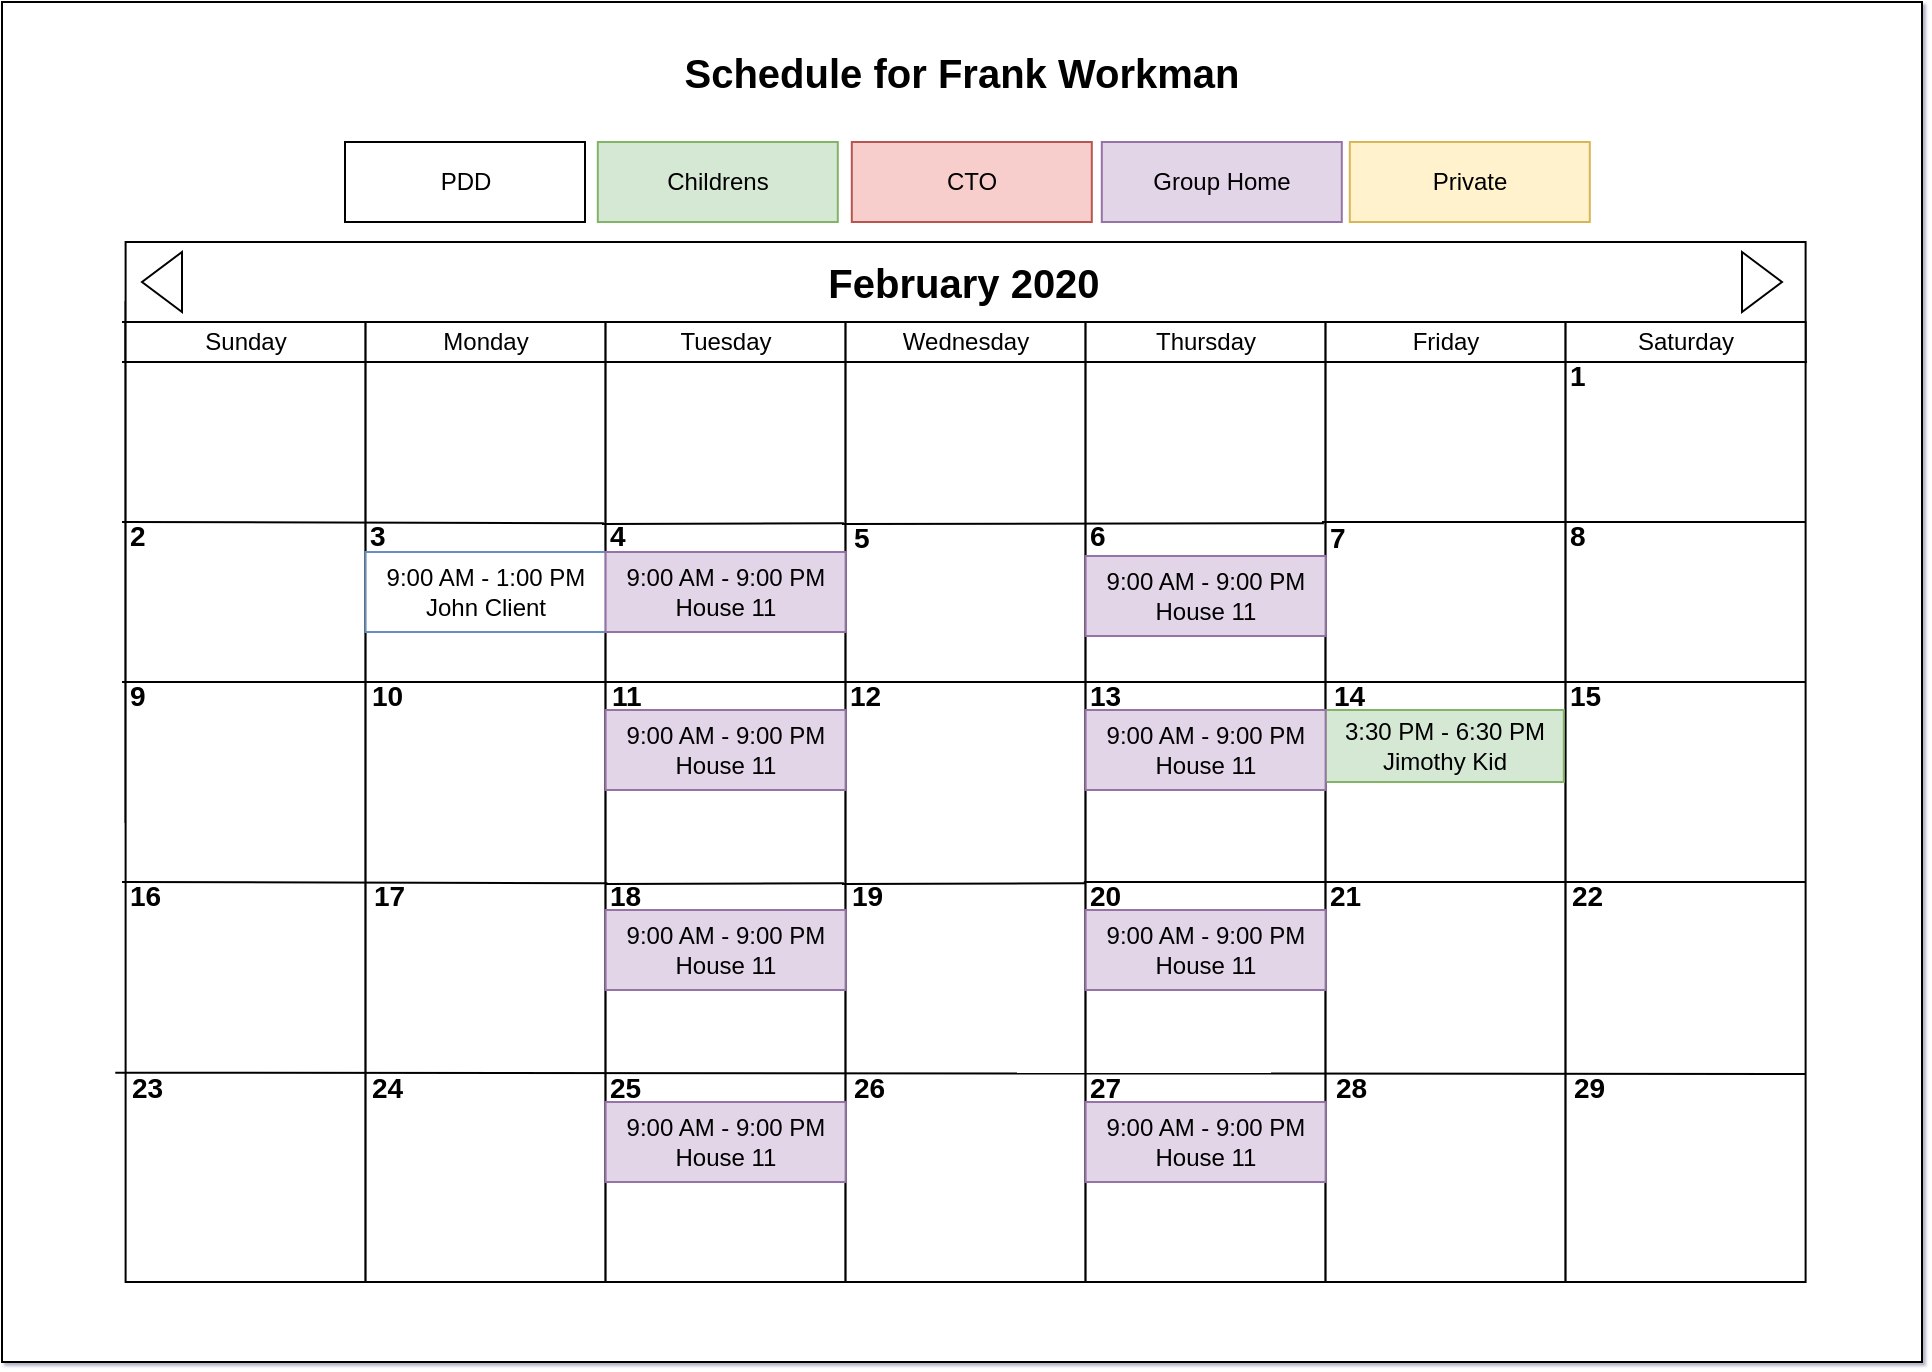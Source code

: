 <mxfile version="12.7.0" type="github" pages="3">
  <diagram id="gWpXzZqUN_xeHMJXShuu" name="Calendar View">
    <mxGraphModel dx="1221" dy="682" grid="1" gridSize="10" guides="1" tooltips="1" connect="1" arrows="1" fold="1" page="1" pageScale="1" pageWidth="850" pageHeight="1100" math="0" shadow="1">
      <root>
        <mxCell id="0FbnTfogBeN0D6H0uJNu-0"/>
        <mxCell id="0FbnTfogBeN0D6H0uJNu-1" parent="0FbnTfogBeN0D6H0uJNu-0"/>
        <mxCell id="wYGH1agN9tKTNIJL4NUy-10" value="" style="rounded=0;whiteSpace=wrap;html=1;" parent="0FbnTfogBeN0D6H0uJNu-1" vertex="1">
          <mxGeometry x="130" y="120" width="960" height="680" as="geometry"/>
        </mxCell>
        <mxCell id="86lQQZ_HFtQmhh7WeCAh-0" value="" style="rounded=0;whiteSpace=wrap;html=1;" parent="0FbnTfogBeN0D6H0uJNu-1" vertex="1">
          <mxGeometry x="191.8" y="270" width="720" height="260" as="geometry"/>
        </mxCell>
        <mxCell id="86lQQZ_HFtQmhh7WeCAh-1" value="" style="rounded=0;whiteSpace=wrap;html=1;" parent="0FbnTfogBeN0D6H0uJNu-1" vertex="1">
          <mxGeometry x="191.8" y="240" width="840" height="60" as="geometry"/>
        </mxCell>
        <mxCell id="86lQQZ_HFtQmhh7WeCAh-2" value="" style="rounded=0;whiteSpace=wrap;html=1;" parent="0FbnTfogBeN0D6H0uJNu-1" vertex="1">
          <mxGeometry x="191.8" y="280" width="120" height="480" as="geometry"/>
        </mxCell>
        <mxCell id="86lQQZ_HFtQmhh7WeCAh-3" value="" style="rounded=0;whiteSpace=wrap;html=1;" parent="0FbnTfogBeN0D6H0uJNu-1" vertex="1">
          <mxGeometry x="311.8" y="280" width="120" height="480" as="geometry"/>
        </mxCell>
        <mxCell id="86lQQZ_HFtQmhh7WeCAh-4" value="" style="rounded=0;whiteSpace=wrap;html=1;" parent="0FbnTfogBeN0D6H0uJNu-1" vertex="1">
          <mxGeometry x="431.8" y="280" width="120" height="480" as="geometry"/>
        </mxCell>
        <mxCell id="86lQQZ_HFtQmhh7WeCAh-5" value="" style="rounded=0;whiteSpace=wrap;html=1;" parent="0FbnTfogBeN0D6H0uJNu-1" vertex="1">
          <mxGeometry x="551.8" y="280" width="120" height="480" as="geometry"/>
        </mxCell>
        <mxCell id="86lQQZ_HFtQmhh7WeCAh-6" value="" style="rounded=0;whiteSpace=wrap;html=1;" parent="0FbnTfogBeN0D6H0uJNu-1" vertex="1">
          <mxGeometry x="671.8" y="280" width="120" height="480" as="geometry"/>
        </mxCell>
        <mxCell id="86lQQZ_HFtQmhh7WeCAh-7" value="" style="rounded=0;whiteSpace=wrap;html=1;" parent="0FbnTfogBeN0D6H0uJNu-1" vertex="1">
          <mxGeometry x="791.8" y="280" width="120" height="480" as="geometry"/>
        </mxCell>
        <mxCell id="86lQQZ_HFtQmhh7WeCAh-8" value="" style="rounded=0;whiteSpace=wrap;html=1;" parent="0FbnTfogBeN0D6H0uJNu-1" vertex="1">
          <mxGeometry x="911.8" y="280" width="120" height="480" as="geometry"/>
        </mxCell>
        <mxCell id="86lQQZ_HFtQmhh7WeCAh-11" value="Sunday" style="text;html=1;strokeColor=none;fillColor=none;align=center;verticalAlign=middle;whiteSpace=wrap;rounded=0;" parent="0FbnTfogBeN0D6H0uJNu-1" vertex="1">
          <mxGeometry x="231.8" y="280" width="40" height="20" as="geometry"/>
        </mxCell>
        <mxCell id="86lQQZ_HFtQmhh7WeCAh-12" value="Monday" style="text;html=1;strokeColor=none;fillColor=none;align=center;verticalAlign=middle;whiteSpace=wrap;rounded=0;" parent="0FbnTfogBeN0D6H0uJNu-1" vertex="1">
          <mxGeometry x="351.8" y="280" width="40" height="20" as="geometry"/>
        </mxCell>
        <mxCell id="86lQQZ_HFtQmhh7WeCAh-13" value="Tuesday" style="text;html=1;strokeColor=none;fillColor=none;align=center;verticalAlign=middle;whiteSpace=wrap;rounded=0;" parent="0FbnTfogBeN0D6H0uJNu-1" vertex="1">
          <mxGeometry x="471.8" y="280" width="40" height="20" as="geometry"/>
        </mxCell>
        <mxCell id="86lQQZ_HFtQmhh7WeCAh-14" value="Wednesday" style="text;html=1;strokeColor=none;fillColor=none;align=center;verticalAlign=middle;whiteSpace=wrap;rounded=0;" parent="0FbnTfogBeN0D6H0uJNu-1" vertex="1">
          <mxGeometry x="591.8" y="280" width="40" height="20" as="geometry"/>
        </mxCell>
        <mxCell id="86lQQZ_HFtQmhh7WeCAh-15" value="Thursday" style="text;html=1;strokeColor=none;fillColor=none;align=center;verticalAlign=middle;whiteSpace=wrap;rounded=0;" parent="0FbnTfogBeN0D6H0uJNu-1" vertex="1">
          <mxGeometry x="711.8" y="280" width="40" height="20" as="geometry"/>
        </mxCell>
        <mxCell id="86lQQZ_HFtQmhh7WeCAh-16" value="Friday" style="text;html=1;strokeColor=none;fillColor=none;align=center;verticalAlign=middle;whiteSpace=wrap;rounded=0;" parent="0FbnTfogBeN0D6H0uJNu-1" vertex="1">
          <mxGeometry x="831.8" y="280" width="40" height="20" as="geometry"/>
        </mxCell>
        <mxCell id="86lQQZ_HFtQmhh7WeCAh-17" value="Saturday" style="text;html=1;strokeColor=none;fillColor=none;align=center;verticalAlign=middle;whiteSpace=wrap;rounded=0;" parent="0FbnTfogBeN0D6H0uJNu-1" vertex="1">
          <mxGeometry x="951.8" y="280" width="40" height="20" as="geometry"/>
        </mxCell>
        <mxCell id="86lQQZ_HFtQmhh7WeCAh-53" value="" style="endArrow=none;html=1;entryX=1.008;entryY=0.043;entryDx=0;entryDy=0;entryPerimeter=0;" parent="0FbnTfogBeN0D6H0uJNu-1" edge="1">
          <mxGeometry width="50" height="50" relative="1" as="geometry">
            <mxPoint x="190" y="460" as="sourcePoint"/>
            <mxPoint x="1031.8" y="460" as="targetPoint"/>
          </mxGeometry>
        </mxCell>
        <mxCell id="86lQQZ_HFtQmhh7WeCAh-58" value="" style="endArrow=none;html=1;entryX=1.008;entryY=0.043;entryDx=0;entryDy=0;entryPerimeter=0;exitX=1;exitY=0;exitDx=0;exitDy=0;" parent="0FbnTfogBeN0D6H0uJNu-1" source="86lQQZ_HFtQmhh7WeCAh-92" edge="1">
          <mxGeometry width="50" height="50" relative="1" as="geometry">
            <mxPoint x="190" y="560" as="sourcePoint"/>
            <mxPoint x="1031.8" y="560" as="targetPoint"/>
          </mxGeometry>
        </mxCell>
        <mxCell id="86lQQZ_HFtQmhh7WeCAh-62" value="" style="endArrow=none;html=1;exitX=-0.043;exitY=0.782;exitDx=0;exitDy=0;entryX=1;entryY=0;entryDx=0;entryDy=0;exitPerimeter=0;" parent="0FbnTfogBeN0D6H0uJNu-1" source="86lQQZ_HFtQmhh7WeCAh-2" target="86lQQZ_HFtQmhh7WeCAh-118" edge="1">
          <mxGeometry width="50" height="50" relative="1" as="geometry">
            <mxPoint x="70.0" y="640.0" as="sourcePoint"/>
            <mxPoint x="1031.8" y="640" as="targetPoint"/>
          </mxGeometry>
        </mxCell>
        <mxCell id="86lQQZ_HFtQmhh7WeCAh-70" value="" style="endArrow=none;html=1;entryX=1.008;entryY=0.043;entryDx=0;entryDy=0;entryPerimeter=0;" parent="0FbnTfogBeN0D6H0uJNu-1" edge="1">
          <mxGeometry width="50" height="50" relative="1" as="geometry">
            <mxPoint x="790" y="380" as="sourcePoint"/>
            <mxPoint x="1031.8" y="380" as="targetPoint"/>
          </mxGeometry>
        </mxCell>
        <mxCell id="86lQQZ_HFtQmhh7WeCAh-72" value="&lt;span style=&quot;white-space: normal&quot;&gt;9:00 AM - 1:00 PM&lt;/span&gt;&lt;br style=&quot;white-space: normal&quot;&gt;&lt;span style=&quot;white-space: normal&quot;&gt;John Client&lt;/span&gt;" style="rounded=0;whiteSpace=wrap;html=1;fillColor=#FFFFFF;strokeColor=#6c8ebf;" parent="0FbnTfogBeN0D6H0uJNu-1" vertex="1">
          <mxGeometry x="311.8" y="395" width="120" height="40" as="geometry"/>
        </mxCell>
        <mxCell id="86lQQZ_HFtQmhh7WeCAh-75" value="&lt;span style=&quot;white-space: normal&quot;&gt;3:30 PM - 6:30 PM&lt;br&gt;Jimothy Kid&lt;/span&gt;" style="rounded=0;whiteSpace=wrap;html=1;fillColor=#d5e8d4;strokeColor=#82b366;" parent="0FbnTfogBeN0D6H0uJNu-1" vertex="1">
          <mxGeometry x="791.8" y="474" width="119.1" height="36" as="geometry"/>
        </mxCell>
        <mxCell id="86lQQZ_HFtQmhh7WeCAh-80" value="" style="endArrow=none;html=1;" parent="0FbnTfogBeN0D6H0uJNu-1" edge="1">
          <mxGeometry width="50" height="50" relative="1" as="geometry">
            <mxPoint x="190" y="280" as="sourcePoint"/>
            <mxPoint x="1030" y="280" as="targetPoint"/>
          </mxGeometry>
        </mxCell>
        <mxCell id="86lQQZ_HFtQmhh7WeCAh-81" value="" style="endArrow=none;html=1;entryX=0.999;entryY=0.076;entryDx=0;entryDy=0;entryPerimeter=0;" parent="0FbnTfogBeN0D6H0uJNu-1" edge="1">
          <mxGeometry width="50" height="50" relative="1" as="geometry">
            <mxPoint x="190" y="300" as="sourcePoint"/>
            <mxPoint x="1032.52" y="300" as="targetPoint"/>
          </mxGeometry>
        </mxCell>
        <mxCell id="86lQQZ_HFtQmhh7WeCAh-83" value="February 2020" style="text;html=1;strokeColor=none;fillColor=none;align=center;verticalAlign=middle;whiteSpace=wrap;rounded=0;fontStyle=1;fontSize=20;" parent="0FbnTfogBeN0D6H0uJNu-1" vertex="1">
          <mxGeometry x="431.8" y="250" width="358.2" height="20" as="geometry"/>
        </mxCell>
        <mxCell id="86lQQZ_HFtQmhh7WeCAh-86" value="&lt;b style=&quot;font-size: 14px&quot;&gt;1&lt;/b&gt;" style="text;html=1;strokeColor=none;fillColor=none;align=left;verticalAlign=middle;whiteSpace=wrap;rounded=0;" parent="0FbnTfogBeN0D6H0uJNu-1" vertex="1">
          <mxGeometry x="911.8" y="300" width="118.2" height="14" as="geometry"/>
        </mxCell>
        <mxCell id="86lQQZ_HFtQmhh7WeCAh-87" value="&lt;b style=&quot;font-size: 14px&quot;&gt;2&lt;/b&gt;" style="text;html=1;strokeColor=none;fillColor=none;align=left;verticalAlign=middle;whiteSpace=wrap;rounded=0;" parent="0FbnTfogBeN0D6H0uJNu-1" vertex="1">
          <mxGeometry x="191.8" y="380" width="118.2" height="14" as="geometry"/>
        </mxCell>
        <mxCell id="86lQQZ_HFtQmhh7WeCAh-88" value="&lt;b style=&quot;font-size: 14px&quot;&gt;3&lt;/b&gt;" style="text;html=1;strokeColor=none;fillColor=none;align=left;verticalAlign=middle;whiteSpace=wrap;rounded=0;" parent="0FbnTfogBeN0D6H0uJNu-1" vertex="1">
          <mxGeometry x="311.8" y="380" width="118.2" height="14" as="geometry"/>
        </mxCell>
        <mxCell id="86lQQZ_HFtQmhh7WeCAh-89" value="" style="endArrow=none;html=1;entryX=1.008;entryY=0.043;entryDx=0;entryDy=0;entryPerimeter=0;" parent="0FbnTfogBeN0D6H0uJNu-1" target="86lQQZ_HFtQmhh7WeCAh-88" edge="1">
          <mxGeometry width="50" height="50" relative="1" as="geometry">
            <mxPoint x="190" y="380" as="sourcePoint"/>
            <mxPoint x="1031.8" y="380" as="targetPoint"/>
          </mxGeometry>
        </mxCell>
        <mxCell id="86lQQZ_HFtQmhh7WeCAh-90" value="&lt;b style=&quot;font-size: 14px&quot;&gt;21&lt;/b&gt;" style="text;html=1;strokeColor=none;fillColor=none;align=left;verticalAlign=middle;whiteSpace=wrap;rounded=0;" parent="0FbnTfogBeN0D6H0uJNu-1" vertex="1">
          <mxGeometry x="791.8" y="560" width="118.2" height="14" as="geometry"/>
        </mxCell>
        <mxCell id="86lQQZ_HFtQmhh7WeCAh-91" value="&lt;b style=&quot;font-size: 14px&quot;&gt;20&lt;/b&gt;" style="text;html=1;strokeColor=none;fillColor=none;align=left;verticalAlign=middle;whiteSpace=wrap;rounded=0;" parent="0FbnTfogBeN0D6H0uJNu-1" vertex="1">
          <mxGeometry x="671.8" y="560" width="118.2" height="14" as="geometry"/>
        </mxCell>
        <mxCell id="86lQQZ_HFtQmhh7WeCAh-94" value="&lt;b style=&quot;font-size: 14px&quot;&gt;15&lt;/b&gt;" style="text;html=1;strokeColor=none;fillColor=none;align=left;verticalAlign=middle;whiteSpace=wrap;rounded=0;" parent="0FbnTfogBeN0D6H0uJNu-1" vertex="1">
          <mxGeometry x="911.8" y="460" width="118.2" height="14" as="geometry"/>
        </mxCell>
        <mxCell id="86lQQZ_HFtQmhh7WeCAh-96" value="&lt;b style=&quot;font-size: 14px&quot;&gt;16&lt;/b&gt;" style="text;html=1;strokeColor=none;fillColor=none;align=left;verticalAlign=middle;whiteSpace=wrap;rounded=0;" parent="0FbnTfogBeN0D6H0uJNu-1" vertex="1">
          <mxGeometry x="191.8" y="560" width="118.2" height="14" as="geometry"/>
        </mxCell>
        <mxCell id="86lQQZ_HFtQmhh7WeCAh-97" value="&lt;b style=&quot;font-size: 14px&quot;&gt;14&lt;/b&gt;" style="text;html=1;strokeColor=none;fillColor=none;align=left;verticalAlign=middle;whiteSpace=wrap;rounded=0;" parent="0FbnTfogBeN0D6H0uJNu-1" vertex="1">
          <mxGeometry x="793.6" y="460" width="118.2" height="14" as="geometry"/>
        </mxCell>
        <mxCell id="86lQQZ_HFtQmhh7WeCAh-98" value="&lt;b style=&quot;font-size: 14px&quot;&gt;13&lt;/b&gt;" style="text;html=1;strokeColor=none;fillColor=none;align=left;verticalAlign=middle;whiteSpace=wrap;rounded=0;" parent="0FbnTfogBeN0D6H0uJNu-1" vertex="1">
          <mxGeometry x="671.8" y="460" width="118.2" height="14" as="geometry"/>
        </mxCell>
        <mxCell id="86lQQZ_HFtQmhh7WeCAh-99" value="&lt;b style=&quot;font-size: 14px&quot;&gt;12&lt;/b&gt;" style="text;html=1;strokeColor=none;fillColor=none;align=left;verticalAlign=middle;whiteSpace=wrap;rounded=0;" parent="0FbnTfogBeN0D6H0uJNu-1" vertex="1">
          <mxGeometry x="551.8" y="460" width="118.2" height="14" as="geometry"/>
        </mxCell>
        <mxCell id="86lQQZ_HFtQmhh7WeCAh-100" value="&lt;b style=&quot;font-size: 14px&quot;&gt;11&lt;/b&gt;" style="text;html=1;strokeColor=none;fillColor=none;align=left;verticalAlign=middle;whiteSpace=wrap;rounded=0;" parent="0FbnTfogBeN0D6H0uJNu-1" vertex="1">
          <mxGeometry x="432.7" y="460" width="118.2" height="14" as="geometry"/>
        </mxCell>
        <mxCell id="86lQQZ_HFtQmhh7WeCAh-101" value="&lt;b style=&quot;font-size: 14px&quot;&gt;10&lt;/b&gt;" style="text;html=1;strokeColor=none;fillColor=none;align=left;verticalAlign=middle;whiteSpace=wrap;rounded=0;" parent="0FbnTfogBeN0D6H0uJNu-1" vertex="1">
          <mxGeometry x="312.7" y="460" width="118.2" height="14" as="geometry"/>
        </mxCell>
        <mxCell id="86lQQZ_HFtQmhh7WeCAh-102" value="&lt;b style=&quot;font-size: 14px&quot;&gt;9&lt;/b&gt;" style="text;html=1;strokeColor=none;fillColor=none;align=left;verticalAlign=middle;whiteSpace=wrap;rounded=0;" parent="0FbnTfogBeN0D6H0uJNu-1" vertex="1">
          <mxGeometry x="191.8" y="460" width="118.2" height="14" as="geometry"/>
        </mxCell>
        <mxCell id="86lQQZ_HFtQmhh7WeCAh-103" value="&lt;b style=&quot;font-size: 14px&quot;&gt;8&lt;/b&gt;" style="text;html=1;strokeColor=none;fillColor=none;align=left;verticalAlign=middle;whiteSpace=wrap;rounded=0;" parent="0FbnTfogBeN0D6H0uJNu-1" vertex="1">
          <mxGeometry x="911.8" y="380" width="118.2" height="14" as="geometry"/>
        </mxCell>
        <mxCell id="86lQQZ_HFtQmhh7WeCAh-104" value="&lt;b style=&quot;font-size: 14px&quot;&gt;7&lt;/b&gt;" style="text;html=1;strokeColor=none;fillColor=none;align=left;verticalAlign=middle;whiteSpace=wrap;rounded=0;" parent="0FbnTfogBeN0D6H0uJNu-1" vertex="1">
          <mxGeometry x="791.8" y="381" width="118.2" height="14" as="geometry"/>
        </mxCell>
        <mxCell id="86lQQZ_HFtQmhh7WeCAh-106" value="&lt;b style=&quot;font-size: 14px&quot;&gt;5&lt;/b&gt;" style="text;html=1;strokeColor=none;fillColor=none;align=left;verticalAlign=middle;whiteSpace=wrap;rounded=0;" parent="0FbnTfogBeN0D6H0uJNu-1" vertex="1">
          <mxGeometry x="553.6" y="381" width="118.2" height="14" as="geometry"/>
        </mxCell>
        <mxCell id="86lQQZ_HFtQmhh7WeCAh-107" value="&lt;b style=&quot;font-size: 14px&quot;&gt;4&lt;/b&gt;" style="text;html=1;strokeColor=none;fillColor=none;align=left;verticalAlign=middle;whiteSpace=wrap;rounded=0;" parent="0FbnTfogBeN0D6H0uJNu-1" vertex="1">
          <mxGeometry x="431.8" y="380" width="118.2" height="14" as="geometry"/>
        </mxCell>
        <mxCell id="86lQQZ_HFtQmhh7WeCAh-108" value="" style="endArrow=none;html=1;entryX=1.008;entryY=0.043;entryDx=0;entryDy=0;entryPerimeter=0;" parent="0FbnTfogBeN0D6H0uJNu-1" target="86lQQZ_HFtQmhh7WeCAh-107" edge="1">
          <mxGeometry width="50" height="50" relative="1" as="geometry">
            <mxPoint x="430" y="381" as="sourcePoint"/>
            <mxPoint x="1031.8" y="380" as="targetPoint"/>
          </mxGeometry>
        </mxCell>
        <mxCell id="86lQQZ_HFtQmhh7WeCAh-105" value="&lt;b style=&quot;font-size: 14px&quot;&gt;6&lt;/b&gt;" style="text;html=1;strokeColor=none;fillColor=none;align=left;verticalAlign=middle;whiteSpace=wrap;rounded=0;" parent="0FbnTfogBeN0D6H0uJNu-1" vertex="1">
          <mxGeometry x="671.8" y="380" width="118.2" height="14" as="geometry"/>
        </mxCell>
        <mxCell id="86lQQZ_HFtQmhh7WeCAh-109" value="" style="endArrow=none;html=1;entryX=1.008;entryY=0.043;entryDx=0;entryDy=0;entryPerimeter=0;" parent="0FbnTfogBeN0D6H0uJNu-1" target="86lQQZ_HFtQmhh7WeCAh-105" edge="1">
          <mxGeometry width="50" height="50" relative="1" as="geometry">
            <mxPoint x="550" y="381" as="sourcePoint"/>
            <mxPoint x="1031.8" y="380" as="targetPoint"/>
          </mxGeometry>
        </mxCell>
        <mxCell id="86lQQZ_HFtQmhh7WeCAh-95" value="&lt;b style=&quot;font-size: 14px&quot;&gt;17&lt;/b&gt;" style="text;html=1;strokeColor=none;fillColor=none;align=left;verticalAlign=middle;whiteSpace=wrap;rounded=0;" parent="0FbnTfogBeN0D6H0uJNu-1" vertex="1">
          <mxGeometry x="313.6" y="560" width="118.2" height="14" as="geometry"/>
        </mxCell>
        <mxCell id="86lQQZ_HFtQmhh7WeCAh-113" value="" style="endArrow=none;html=1;entryX=1.008;entryY=0.043;entryDx=0;entryDy=0;entryPerimeter=0;" parent="0FbnTfogBeN0D6H0uJNu-1" target="86lQQZ_HFtQmhh7WeCAh-95" edge="1">
          <mxGeometry width="50" height="50" relative="1" as="geometry">
            <mxPoint x="190" y="560" as="sourcePoint"/>
            <mxPoint x="1031.8" y="560" as="targetPoint"/>
          </mxGeometry>
        </mxCell>
        <mxCell id="86lQQZ_HFtQmhh7WeCAh-93" value="&lt;b style=&quot;font-size: 14px&quot;&gt;18&lt;/b&gt;" style="text;html=1;strokeColor=none;fillColor=none;align=left;verticalAlign=middle;whiteSpace=wrap;rounded=0;" parent="0FbnTfogBeN0D6H0uJNu-1" vertex="1">
          <mxGeometry x="431.8" y="560" width="118.2" height="14" as="geometry"/>
        </mxCell>
        <mxCell id="86lQQZ_HFtQmhh7WeCAh-114" value="" style="endArrow=none;html=1;entryX=1.008;entryY=0.043;entryDx=0;entryDy=0;entryPerimeter=0;" parent="0FbnTfogBeN0D6H0uJNu-1" target="86lQQZ_HFtQmhh7WeCAh-93" edge="1">
          <mxGeometry width="50" height="50" relative="1" as="geometry">
            <mxPoint x="432" y="561" as="sourcePoint"/>
            <mxPoint x="1031.8" y="560" as="targetPoint"/>
          </mxGeometry>
        </mxCell>
        <mxCell id="86lQQZ_HFtQmhh7WeCAh-92" value="&lt;b style=&quot;font-size: 14px&quot;&gt;19&lt;/b&gt;" style="text;html=1;strokeColor=none;fillColor=none;align=left;verticalAlign=middle;whiteSpace=wrap;rounded=0;" parent="0FbnTfogBeN0D6H0uJNu-1" vertex="1">
          <mxGeometry x="552.7" y="560" width="118.2" height="14" as="geometry"/>
        </mxCell>
        <mxCell id="86lQQZ_HFtQmhh7WeCAh-115" value="" style="endArrow=none;html=1;entryX=1.008;entryY=0.043;entryDx=0;entryDy=0;entryPerimeter=0;" parent="0FbnTfogBeN0D6H0uJNu-1" target="86lQQZ_HFtQmhh7WeCAh-92" edge="1">
          <mxGeometry width="50" height="50" relative="1" as="geometry">
            <mxPoint x="550" y="561" as="sourcePoint"/>
            <mxPoint x="1031.8" y="560" as="targetPoint"/>
          </mxGeometry>
        </mxCell>
        <mxCell id="86lQQZ_HFtQmhh7WeCAh-116" value="&lt;b style=&quot;font-size: 14px&quot;&gt;22&lt;/b&gt;" style="text;html=1;strokeColor=none;fillColor=none;align=left;verticalAlign=middle;whiteSpace=wrap;rounded=0;" parent="0FbnTfogBeN0D6H0uJNu-1" vertex="1">
          <mxGeometry x="912.7" y="560" width="118.2" height="14" as="geometry"/>
        </mxCell>
        <mxCell id="86lQQZ_HFtQmhh7WeCAh-118" value="&lt;b style=&quot;font-size: 14px&quot;&gt;29&lt;/b&gt;" style="text;html=1;strokeColor=none;fillColor=none;align=left;verticalAlign=middle;whiteSpace=wrap;rounded=0;" parent="0FbnTfogBeN0D6H0uJNu-1" vertex="1">
          <mxGeometry x="913.6" y="656" width="118.2" height="14" as="geometry"/>
        </mxCell>
        <mxCell id="86lQQZ_HFtQmhh7WeCAh-119" value="&lt;b style=&quot;font-size: 14px&quot;&gt;28&lt;/b&gt;" style="text;html=1;strokeColor=none;fillColor=none;align=left;verticalAlign=middle;whiteSpace=wrap;rounded=0;" parent="0FbnTfogBeN0D6H0uJNu-1" vertex="1">
          <mxGeometry x="794.5" y="656" width="118.2" height="14" as="geometry"/>
        </mxCell>
        <mxCell id="86lQQZ_HFtQmhh7WeCAh-120" value="&lt;b style=&quot;font-size: 14px&quot;&gt;27&lt;/b&gt;" style="text;html=1;strokeColor=none;fillColor=none;align=left;verticalAlign=middle;whiteSpace=wrap;rounded=0;" parent="0FbnTfogBeN0D6H0uJNu-1" vertex="1">
          <mxGeometry x="671.8" y="656" width="118.2" height="14" as="geometry"/>
        </mxCell>
        <mxCell id="86lQQZ_HFtQmhh7WeCAh-121" value="&lt;b style=&quot;font-size: 14px&quot;&gt;26&lt;/b&gt;" style="text;html=1;strokeColor=none;fillColor=none;align=left;verticalAlign=middle;whiteSpace=wrap;rounded=0;" parent="0FbnTfogBeN0D6H0uJNu-1" vertex="1">
          <mxGeometry x="553.6" y="656" width="118.2" height="14" as="geometry"/>
        </mxCell>
        <mxCell id="86lQQZ_HFtQmhh7WeCAh-122" value="&lt;b style=&quot;font-size: 14px&quot;&gt;25&lt;/b&gt;" style="text;html=1;strokeColor=none;fillColor=none;align=left;verticalAlign=middle;whiteSpace=wrap;rounded=0;" parent="0FbnTfogBeN0D6H0uJNu-1" vertex="1">
          <mxGeometry x="431.8" y="656" width="118.2" height="14" as="geometry"/>
        </mxCell>
        <mxCell id="86lQQZ_HFtQmhh7WeCAh-123" value="&lt;b style=&quot;font-size: 14px&quot;&gt;24&lt;/b&gt;" style="text;html=1;strokeColor=none;fillColor=none;align=left;verticalAlign=middle;whiteSpace=wrap;rounded=0;" parent="0FbnTfogBeN0D6H0uJNu-1" vertex="1">
          <mxGeometry x="312.7" y="656" width="118.2" height="14" as="geometry"/>
        </mxCell>
        <mxCell id="86lQQZ_HFtQmhh7WeCAh-124" value="&lt;b style=&quot;font-size: 14px&quot;&gt;23&lt;/b&gt;" style="text;html=1;strokeColor=none;fillColor=none;align=left;verticalAlign=middle;whiteSpace=wrap;rounded=0;" parent="0FbnTfogBeN0D6H0uJNu-1" vertex="1">
          <mxGeometry x="192.7" y="656" width="118.2" height="14" as="geometry"/>
        </mxCell>
        <mxCell id="hpF6MXox4R8xfjnI8_eE-0" value="PDD" style="rounded=0;whiteSpace=wrap;html=1;" parent="0FbnTfogBeN0D6H0uJNu-1" vertex="1">
          <mxGeometry x="301.5" y="190" width="120" height="40" as="geometry"/>
        </mxCell>
        <mxCell id="hpF6MXox4R8xfjnI8_eE-1" value="Childrens" style="rounded=0;whiteSpace=wrap;html=1;fillColor=#d5e8d4;strokeColor=#82b366;" parent="0FbnTfogBeN0D6H0uJNu-1" vertex="1">
          <mxGeometry x="427.9" y="190" width="120" height="40" as="geometry"/>
        </mxCell>
        <mxCell id="hpF6MXox4R8xfjnI8_eE-2" value="CTO" style="rounded=0;whiteSpace=wrap;html=1;fillColor=#f8cecc;strokeColor=#b85450;" parent="0FbnTfogBeN0D6H0uJNu-1" vertex="1">
          <mxGeometry x="554.9" y="190" width="120" height="40" as="geometry"/>
        </mxCell>
        <mxCell id="hpF6MXox4R8xfjnI8_eE-3" value="Group Home" style="rounded=0;whiteSpace=wrap;html=1;fillColor=#e1d5e7;strokeColor=#9673a6;" parent="0FbnTfogBeN0D6H0uJNu-1" vertex="1">
          <mxGeometry x="679.9" y="190" width="120" height="40" as="geometry"/>
        </mxCell>
        <mxCell id="hpF6MXox4R8xfjnI8_eE-4" value="Private" style="rounded=0;whiteSpace=wrap;html=1;fillColor=#fff2cc;strokeColor=#d6b656;" parent="0FbnTfogBeN0D6H0uJNu-1" vertex="1">
          <mxGeometry x="803.9" y="190" width="120" height="40" as="geometry"/>
        </mxCell>
        <mxCell id="wYGH1agN9tKTNIJL4NUy-0" value="&lt;span style=&quot;white-space: normal&quot;&gt;9:00 AM - 9:00 PM&lt;/span&gt;&lt;br style=&quot;white-space: normal&quot;&gt;House 11" style="rounded=0;whiteSpace=wrap;html=1;fillColor=#e1d5e7;strokeColor=#9673a6;" parent="0FbnTfogBeN0D6H0uJNu-1" vertex="1">
          <mxGeometry x="431.8" y="395" width="120" height="40" as="geometry"/>
        </mxCell>
        <mxCell id="wYGH1agN9tKTNIJL4NUy-3" value="&lt;span style=&quot;white-space: normal&quot;&gt;9:00 AM - 9:00 PM&lt;/span&gt;&lt;br style=&quot;white-space: normal&quot;&gt;House 11" style="rounded=0;whiteSpace=wrap;html=1;fillColor=#e1d5e7;strokeColor=#9673a6;" parent="0FbnTfogBeN0D6H0uJNu-1" vertex="1">
          <mxGeometry x="671.8" y="397" width="120" height="40" as="geometry"/>
        </mxCell>
        <mxCell id="wYGH1agN9tKTNIJL4NUy-4" value="&lt;span style=&quot;white-space: normal&quot;&gt;9:00 AM - 9:00 PM&lt;/span&gt;&lt;br style=&quot;white-space: normal&quot;&gt;House 11" style="rounded=0;whiteSpace=wrap;html=1;fillColor=#e1d5e7;strokeColor=#9673a6;" parent="0FbnTfogBeN0D6H0uJNu-1" vertex="1">
          <mxGeometry x="431.8" y="574" width="120" height="40" as="geometry"/>
        </mxCell>
        <mxCell id="wYGH1agN9tKTNIJL4NUy-5" value="&lt;span style=&quot;white-space: normal&quot;&gt;9:00 AM - 9:00 PM&lt;/span&gt;&lt;br style=&quot;white-space: normal&quot;&gt;House 11" style="rounded=0;whiteSpace=wrap;html=1;fillColor=#e1d5e7;strokeColor=#9673a6;" parent="0FbnTfogBeN0D6H0uJNu-1" vertex="1">
          <mxGeometry x="671.8" y="474" width="120" height="40" as="geometry"/>
        </mxCell>
        <mxCell id="wYGH1agN9tKTNIJL4NUy-6" value="&lt;span style=&quot;white-space: normal&quot;&gt;9:00 AM - 9:00 PM&lt;/span&gt;&lt;br style=&quot;white-space: normal&quot;&gt;House 11" style="rounded=0;whiteSpace=wrap;html=1;fillColor=#e1d5e7;strokeColor=#9673a6;" parent="0FbnTfogBeN0D6H0uJNu-1" vertex="1">
          <mxGeometry x="431.8" y="474" width="120" height="40" as="geometry"/>
        </mxCell>
        <mxCell id="wYGH1agN9tKTNIJL4NUy-7" value="&lt;span style=&quot;white-space: normal&quot;&gt;9:00 AM - 9:00 PM&lt;/span&gt;&lt;br style=&quot;white-space: normal&quot;&gt;House 11" style="rounded=0;whiteSpace=wrap;html=1;fillColor=#e1d5e7;strokeColor=#9673a6;" parent="0FbnTfogBeN0D6H0uJNu-1" vertex="1">
          <mxGeometry x="671.8" y="574" width="120" height="40" as="geometry"/>
        </mxCell>
        <mxCell id="wYGH1agN9tKTNIJL4NUy-8" value="&lt;span style=&quot;white-space: normal&quot;&gt;9:00 AM - 9:00 PM&lt;/span&gt;&lt;br style=&quot;white-space: normal&quot;&gt;House 11" style="rounded=0;whiteSpace=wrap;html=1;fillColor=#e1d5e7;strokeColor=#9673a6;" parent="0FbnTfogBeN0D6H0uJNu-1" vertex="1">
          <mxGeometry x="671.8" y="670" width="120" height="40" as="geometry"/>
        </mxCell>
        <mxCell id="wYGH1agN9tKTNIJL4NUy-9" value="&lt;span style=&quot;white-space: normal&quot;&gt;9:00 AM - 9:00 PM&lt;/span&gt;&lt;br style=&quot;white-space: normal&quot;&gt;House 11" style="rounded=0;whiteSpace=wrap;html=1;fillColor=#e1d5e7;strokeColor=#9673a6;" parent="0FbnTfogBeN0D6H0uJNu-1" vertex="1">
          <mxGeometry x="431.8" y="670" width="120" height="40" as="geometry"/>
        </mxCell>
        <mxCell id="i5UmYp3HXJm_rszH7ou6-0" value="&lt;font style=&quot;font-size: 20px&quot;&gt;&lt;b&gt;Schedule for Frank Workman&lt;/b&gt;&lt;/font&gt;" style="text;html=1;strokeColor=none;fillColor=none;align=center;verticalAlign=middle;whiteSpace=wrap;rounded=0;" vertex="1" parent="0FbnTfogBeN0D6H0uJNu-1">
          <mxGeometry x="435" y="140" width="350" height="30" as="geometry"/>
        </mxCell>
        <mxCell id="i5UmYp3HXJm_rszH7ou6-1" value="" style="triangle;whiteSpace=wrap;html=1;" vertex="1" parent="0FbnTfogBeN0D6H0uJNu-1">
          <mxGeometry x="1000" y="245" width="20" height="30" as="geometry"/>
        </mxCell>
        <mxCell id="i5UmYp3HXJm_rszH7ou6-2" value="" style="triangle;whiteSpace=wrap;html=1;direction=west;" vertex="1" parent="0FbnTfogBeN0D6H0uJNu-1">
          <mxGeometry x="200" y="245" width="20" height="30" as="geometry"/>
        </mxCell>
      </root>
    </mxGraphModel>
  </diagram>
  <diagram id="l_XLelFGK0SrKphf6Kbc" name="Week View">
        <mxGraphModel dx="1888" dy="580" grid="1" gridSize="10" guides="1" tooltips="1" connect="1" arrows="1" fold="1" page="1" pageScale="1" pageWidth="850" pageHeight="1100" math="0" shadow="0">
            <root>
                <mxCell id="0"/>
                <mxCell id="1" parent="0"/>
                <mxCell id="4BJEDGzdUpcZ-naStXSg-1" value="" style="rounded=0;whiteSpace=wrap;html=1;" parent="1" vertex="1">
                    <mxGeometry x="80" y="120" width="720" height="260" as="geometry"/>
                  </mxCell>
                <mxCell id="4BJEDGzdUpcZ-naStXSg-2" value="" style="rounded=0;whiteSpace=wrap;html=1;" parent="1" vertex="1">
                    <mxGeometry x="80" y="90" width="840" height="60" as="geometry"/>
                  </mxCell>
                <mxCell id="4BJEDGzdUpcZ-naStXSg-3" value="" style="rounded=0;whiteSpace=wrap;html=1;" parent="1" vertex="1">
                    <mxGeometry x="80" y="150" width="120" height="480" as="geometry"/>
                  </mxCell>
                <mxCell id="4BJEDGzdUpcZ-naStXSg-4" value="" style="rounded=0;whiteSpace=wrap;html=1;" parent="1" vertex="1">
                    <mxGeometry x="200" y="150" width="120" height="480" as="geometry"/>
                  </mxCell>
                <mxCell id="4BJEDGzdUpcZ-naStXSg-5" value="" style="rounded=0;whiteSpace=wrap;html=1;" parent="1" vertex="1">
                    <mxGeometry x="320" y="150" width="120" height="480" as="geometry"/>
                  </mxCell>
                <mxCell id="4BJEDGzdUpcZ-naStXSg-6" value="" style="rounded=0;whiteSpace=wrap;html=1;" parent="1" vertex="1">
                    <mxGeometry x="440" y="150" width="120" height="480" as="geometry"/>
                  </mxCell>
                <mxCell id="4BJEDGzdUpcZ-naStXSg-7" value="" style="rounded=0;whiteSpace=wrap;html=1;" parent="1" vertex="1">
                    <mxGeometry x="560" y="150" width="120" height="480" as="geometry"/>
                  </mxCell>
                <mxCell id="4BJEDGzdUpcZ-naStXSg-8" value="" style="rounded=0;whiteSpace=wrap;html=1;" parent="1" vertex="1">
                    <mxGeometry x="680" y="150" width="120" height="480" as="geometry"/>
                  </mxCell>
                <mxCell id="4BJEDGzdUpcZ-naStXSg-9" value="" style="rounded=0;whiteSpace=wrap;html=1;" parent="1" vertex="1">
                    <mxGeometry x="800" y="150" width="120" height="480" as="geometry"/>
                  </mxCell>
                <mxCell id="4BJEDGzdUpcZ-naStXSg-12" value="" style="rounded=0;whiteSpace=wrap;html=1;" parent="1" vertex="1">
                    <mxGeometry x="-40" y="150" width="120" height="480" as="geometry"/>
                  </mxCell>
                <mxCell id="4BJEDGzdUpcZ-naStXSg-13" value="" style="rounded=0;whiteSpace=wrap;html=1;" parent="1" vertex="1">
                    <mxGeometry x="-40" y="90" width="120" height="60" as="geometry"/>
                  </mxCell>
                <mxCell id="4BJEDGzdUpcZ-naStXSg-14" value="Sunday" style="text;html=1;strokeColor=none;fillColor=none;align=center;verticalAlign=middle;whiteSpace=wrap;rounded=0;" parent="1" vertex="1">
                    <mxGeometry x="120" y="100" width="40" height="20" as="geometry"/>
                  </mxCell>
                <mxCell id="4BJEDGzdUpcZ-naStXSg-15" value="Monday" style="text;html=1;strokeColor=none;fillColor=none;align=center;verticalAlign=middle;whiteSpace=wrap;rounded=0;" parent="1" vertex="1">
                    <mxGeometry x="240" y="100" width="40" height="20" as="geometry"/>
                  </mxCell>
                <mxCell id="4BJEDGzdUpcZ-naStXSg-16" value="Tuesday" style="text;html=1;strokeColor=none;fillColor=none;align=center;verticalAlign=middle;whiteSpace=wrap;rounded=0;" parent="1" vertex="1">
                    <mxGeometry x="360" y="100" width="40" height="20" as="geometry"/>
                  </mxCell>
                <mxCell id="4BJEDGzdUpcZ-naStXSg-17" value="Wednesday" style="text;html=1;strokeColor=none;fillColor=none;align=center;verticalAlign=middle;whiteSpace=wrap;rounded=0;" parent="1" vertex="1">
                    <mxGeometry x="480" y="100" width="40" height="20" as="geometry"/>
                  </mxCell>
                <mxCell id="4BJEDGzdUpcZ-naStXSg-18" value="Thursday" style="text;html=1;strokeColor=none;fillColor=none;align=center;verticalAlign=middle;whiteSpace=wrap;rounded=0;" parent="1" vertex="1">
                    <mxGeometry x="600" y="100" width="40" height="20" as="geometry"/>
                  </mxCell>
                <mxCell id="4BJEDGzdUpcZ-naStXSg-19" value="Friday" style="text;html=1;strokeColor=none;fillColor=none;align=center;verticalAlign=middle;whiteSpace=wrap;rounded=0;" parent="1" vertex="1">
                    <mxGeometry x="720" y="100" width="40" height="20" as="geometry"/>
                  </mxCell>
                <mxCell id="4BJEDGzdUpcZ-naStXSg-20" value="Saturday" style="text;html=1;strokeColor=none;fillColor=none;align=center;verticalAlign=middle;whiteSpace=wrap;rounded=0;" parent="1" vertex="1">
                    <mxGeometry x="840" y="100" width="40" height="20" as="geometry"/>
                  </mxCell>
                <mxCell id="4BJEDGzdUpcZ-naStXSg-22" value="0:00" style="text;html=1;strokeColor=none;fillColor=none;align=center;verticalAlign=middle;whiteSpace=wrap;rounded=0;" parent="1" vertex="1">
                    <mxGeometry y="150" width="40" height="20" as="geometry"/>
                  </mxCell>
                <mxCell id="4BJEDGzdUpcZ-naStXSg-24" value="1:00" style="text;html=1;strokeColor=none;fillColor=none;align=center;verticalAlign=middle;whiteSpace=wrap;rounded=0;" parent="1" vertex="1">
                    <mxGeometry y="170" width="40" height="20" as="geometry"/>
                  </mxCell>
                <mxCell id="4BJEDGzdUpcZ-naStXSg-25" value="2:00" style="text;html=1;strokeColor=none;fillColor=none;align=center;verticalAlign=middle;whiteSpace=wrap;rounded=0;" parent="1" vertex="1">
                    <mxGeometry y="190" width="40" height="20" as="geometry"/>
                  </mxCell>
                <mxCell id="4BJEDGzdUpcZ-naStXSg-26" value="3:00" style="text;html=1;strokeColor=none;fillColor=none;align=center;verticalAlign=middle;whiteSpace=wrap;rounded=0;" parent="1" vertex="1">
                    <mxGeometry y="210" width="40" height="20" as="geometry"/>
                  </mxCell>
                <mxCell id="4BJEDGzdUpcZ-naStXSg-27" value="4:00" style="text;html=1;strokeColor=none;fillColor=none;align=center;verticalAlign=middle;whiteSpace=wrap;rounded=0;" parent="1" vertex="1">
                    <mxGeometry y="230" width="40" height="20" as="geometry"/>
                  </mxCell>
                <mxCell id="4BJEDGzdUpcZ-naStXSg-28" value="5:00" style="text;html=1;strokeColor=none;fillColor=none;align=center;verticalAlign=middle;whiteSpace=wrap;rounded=0;" parent="1" vertex="1">
                    <mxGeometry y="250" width="40" height="20" as="geometry"/>
                  </mxCell>
                <mxCell id="4BJEDGzdUpcZ-naStXSg-29" value="6:00" style="text;html=1;strokeColor=none;fillColor=none;align=center;verticalAlign=middle;whiteSpace=wrap;rounded=0;" parent="1" vertex="1">
                    <mxGeometry y="270" width="40" height="20" as="geometry"/>
                  </mxCell>
                <mxCell id="4BJEDGzdUpcZ-naStXSg-30" value="7:00" style="text;html=1;strokeColor=none;fillColor=none;align=center;verticalAlign=middle;whiteSpace=wrap;rounded=0;" parent="1" vertex="1">
                    <mxGeometry y="290" width="40" height="20" as="geometry"/>
                  </mxCell>
                <mxCell id="4BJEDGzdUpcZ-naStXSg-31" value="8:00" style="text;html=1;strokeColor=none;fillColor=none;align=center;verticalAlign=middle;whiteSpace=wrap;rounded=0;" parent="1" vertex="1">
                    <mxGeometry y="310" width="40" height="20" as="geometry"/>
                  </mxCell>
                <mxCell id="4BJEDGzdUpcZ-naStXSg-32" value="9:00" style="text;html=1;strokeColor=none;fillColor=none;align=center;verticalAlign=middle;whiteSpace=wrap;rounded=0;" parent="1" vertex="1">
                    <mxGeometry y="330" width="40" height="20" as="geometry"/>
                  </mxCell>
                <mxCell id="4BJEDGzdUpcZ-naStXSg-36" value="10:00" style="text;html=1;strokeColor=none;fillColor=none;align=center;verticalAlign=middle;whiteSpace=wrap;rounded=0;" parent="1" vertex="1">
                    <mxGeometry y="350" width="40" height="20" as="geometry"/>
                  </mxCell>
                <mxCell id="4BJEDGzdUpcZ-naStXSg-37" value="11:00" style="text;html=1;strokeColor=none;fillColor=none;align=center;verticalAlign=middle;whiteSpace=wrap;rounded=0;" parent="1" vertex="1">
                    <mxGeometry y="370" width="40" height="20" as="geometry"/>
                  </mxCell>
                <mxCell id="4BJEDGzdUpcZ-naStXSg-38" value="13:00" style="text;html=1;strokeColor=none;fillColor=none;align=center;verticalAlign=middle;whiteSpace=wrap;rounded=0;" parent="1" vertex="1">
                    <mxGeometry y="410" width="40" height="20" as="geometry"/>
                  </mxCell>
                <mxCell id="4BJEDGzdUpcZ-naStXSg-39" value="12:00" style="text;html=1;strokeColor=none;fillColor=none;align=center;verticalAlign=middle;whiteSpace=wrap;rounded=0;" parent="1" vertex="1">
                    <mxGeometry y="390" width="40" height="20" as="geometry"/>
                  </mxCell>
                <mxCell id="4BJEDGzdUpcZ-naStXSg-40" value="19:00" style="text;html=1;strokeColor=none;fillColor=none;align=center;verticalAlign=middle;whiteSpace=wrap;rounded=0;" parent="1" vertex="1">
                    <mxGeometry y="530" width="40" height="20" as="geometry"/>
                  </mxCell>
                <mxCell id="4BJEDGzdUpcZ-naStXSg-41" value="18:00" style="text;html=1;strokeColor=none;fillColor=none;align=center;verticalAlign=middle;whiteSpace=wrap;rounded=0;" parent="1" vertex="1">
                    <mxGeometry y="510" width="40" height="20" as="geometry"/>
                  </mxCell>
                <mxCell id="4BJEDGzdUpcZ-naStXSg-42" value="17:00" style="text;html=1;strokeColor=none;fillColor=none;align=center;verticalAlign=middle;whiteSpace=wrap;rounded=0;" parent="1" vertex="1">
                    <mxGeometry y="490" width="40" height="20" as="geometry"/>
                  </mxCell>
                <mxCell id="4BJEDGzdUpcZ-naStXSg-43" value="16:00" style="text;html=1;strokeColor=none;fillColor=none;align=center;verticalAlign=middle;whiteSpace=wrap;rounded=0;" parent="1" vertex="1">
                    <mxGeometry y="470" width="40" height="20" as="geometry"/>
                  </mxCell>
                <mxCell id="4BJEDGzdUpcZ-naStXSg-44" value="15:00" style="text;html=1;strokeColor=none;fillColor=none;align=center;verticalAlign=middle;whiteSpace=wrap;rounded=0;" parent="1" vertex="1">
                    <mxGeometry y="450" width="40" height="20" as="geometry"/>
                  </mxCell>
                <mxCell id="4BJEDGzdUpcZ-naStXSg-45" value="14:00" style="text;html=1;strokeColor=none;fillColor=none;align=center;verticalAlign=middle;whiteSpace=wrap;rounded=0;" parent="1" vertex="1">
                    <mxGeometry y="430" width="40" height="20" as="geometry"/>
                  </mxCell>
                <mxCell id="4BJEDGzdUpcZ-naStXSg-47" value="20:00" style="text;html=1;strokeColor=none;fillColor=none;align=center;verticalAlign=middle;whiteSpace=wrap;rounded=0;" parent="1" vertex="1">
                    <mxGeometry y="550" width="40" height="20" as="geometry"/>
                  </mxCell>
                <mxCell id="4BJEDGzdUpcZ-naStXSg-48" value="21:00" style="text;html=1;strokeColor=none;fillColor=none;align=center;verticalAlign=middle;whiteSpace=wrap;rounded=0;" parent="1" vertex="1">
                    <mxGeometry y="570" width="40" height="20" as="geometry"/>
                  </mxCell>
                <mxCell id="4BJEDGzdUpcZ-naStXSg-49" value="23:00" style="text;html=1;strokeColor=none;fillColor=none;align=center;verticalAlign=middle;whiteSpace=wrap;rounded=0;" parent="1" vertex="1">
                    <mxGeometry y="610" width="40" height="20" as="geometry"/>
                  </mxCell>
                <mxCell id="4BJEDGzdUpcZ-naStXSg-51" value="22:00" style="text;html=1;strokeColor=none;fillColor=none;align=center;verticalAlign=middle;whiteSpace=wrap;rounded=0;" parent="1" vertex="1">
                    <mxGeometry y="590" width="40" height="20" as="geometry"/>
                  </mxCell>
                <mxCell id="4BJEDGzdUpcZ-naStXSg-56" value="Feb. 2" style="text;html=1;strokeColor=none;fillColor=none;align=center;verticalAlign=middle;whiteSpace=wrap;rounded=0;" parent="1" vertex="1">
                    <mxGeometry x="90" y="120" width="100" height="20" as="geometry"/>
                  </mxCell>
                <mxCell id="4BJEDGzdUpcZ-naStXSg-57" value="Feb. 7" style="text;html=1;strokeColor=none;fillColor=none;align=center;verticalAlign=middle;whiteSpace=wrap;rounded=0;" parent="1" vertex="1">
                    <mxGeometry x="690" y="120" width="100" height="20" as="geometry"/>
                  </mxCell>
                <mxCell id="4BJEDGzdUpcZ-naStXSg-58" value="Feb. 6" style="text;html=1;strokeColor=none;fillColor=none;align=center;verticalAlign=middle;whiteSpace=wrap;rounded=0;" parent="1" vertex="1">
                    <mxGeometry x="570" y="120" width="100" height="20" as="geometry"/>
                  </mxCell>
                <mxCell id="4BJEDGzdUpcZ-naStXSg-59" value="Feb. 5" style="text;html=1;strokeColor=none;fillColor=none;align=center;verticalAlign=middle;whiteSpace=wrap;rounded=0;" parent="1" vertex="1">
                    <mxGeometry x="450" y="120" width="100" height="20" as="geometry"/>
                  </mxCell>
                <mxCell id="4BJEDGzdUpcZ-naStXSg-60" value="Feb. 4" style="text;html=1;strokeColor=none;fillColor=none;align=center;verticalAlign=middle;whiteSpace=wrap;rounded=0;" parent="1" vertex="1">
                    <mxGeometry x="330" y="120" width="100" height="20" as="geometry"/>
                  </mxCell>
                <mxCell id="4BJEDGzdUpcZ-naStXSg-61" value="Feb. 3" style="text;html=1;strokeColor=none;fillColor=none;align=center;verticalAlign=middle;whiteSpace=wrap;rounded=0;" parent="1" vertex="1">
                    <mxGeometry x="210" y="120" width="100" height="20" as="geometry"/>
                  </mxCell>
                <mxCell id="4BJEDGzdUpcZ-naStXSg-63" value="Feb. 8" style="text;html=1;strokeColor=none;fillColor=none;align=center;verticalAlign=middle;whiteSpace=wrap;rounded=0;" parent="1" vertex="1">
                    <mxGeometry x="810" y="120" width="100" height="20" as="geometry"/>
                  </mxCell>
                <mxCell id="4BJEDGzdUpcZ-naStXSg-65" value="" style="endArrow=none;html=1;exitX=-0.007;exitY=0.043;exitDx=0;exitDy=0;exitPerimeter=0;entryX=1.008;entryY=0.043;entryDx=0;entryDy=0;entryPerimeter=0;" parent="1" source="4BJEDGzdUpcZ-naStXSg-12" target="4BJEDGzdUpcZ-naStXSg-9" edge="1">
                    <mxGeometry width="50" height="50" relative="1" as="geometry">
                        <mxPoint x="-120" y="140" as="sourcePoint"/>
                        <mxPoint x="-90" y="210" as="targetPoint"/>
                      </mxGeometry>
                  </mxCell>
                <mxCell id="4BJEDGzdUpcZ-naStXSg-66" value="" style="endArrow=none;html=1;exitX=-0.007;exitY=0.043;exitDx=0;exitDy=0;exitPerimeter=0;entryX=1.008;entryY=0.043;entryDx=0;entryDy=0;entryPerimeter=0;" parent="1" edge="1">
                    <mxGeometry width="50" height="50" relative="1" as="geometry">
                        <mxPoint x="-41.8" y="249.41" as="sourcePoint"/>
                        <mxPoint x="920.0" y="249.41" as="targetPoint"/>
                      </mxGeometry>
                  </mxCell>
                <mxCell id="4BJEDGzdUpcZ-naStXSg-67" value="" style="endArrow=none;html=1;exitX=-0.007;exitY=0.043;exitDx=0;exitDy=0;exitPerimeter=0;entryX=1.008;entryY=0.043;entryDx=0;entryDy=0;entryPerimeter=0;" parent="1" edge="1">
                    <mxGeometry width="50" height="50" relative="1" as="geometry">
                        <mxPoint x="-41.8" y="270.0" as="sourcePoint"/>
                        <mxPoint x="920.0" y="270.0" as="targetPoint"/>
                      </mxGeometry>
                  </mxCell>
                <mxCell id="4BJEDGzdUpcZ-naStXSg-68" value="" style="endArrow=none;html=1;exitX=-0.007;exitY=0.043;exitDx=0;exitDy=0;exitPerimeter=0;entryX=1.008;entryY=0.043;entryDx=0;entryDy=0;entryPerimeter=0;" parent="1" edge="1">
                    <mxGeometry width="50" height="50" relative="1" as="geometry">
                        <mxPoint x="-41.8" y="290.0" as="sourcePoint"/>
                        <mxPoint x="920.0" y="290.0" as="targetPoint"/>
                      </mxGeometry>
                  </mxCell>
                <mxCell id="4BJEDGzdUpcZ-naStXSg-69" value="" style="endArrow=none;html=1;exitX=-0.007;exitY=0.043;exitDx=0;exitDy=0;exitPerimeter=0;entryX=1.008;entryY=0.043;entryDx=0;entryDy=0;entryPerimeter=0;" parent="1" edge="1">
                    <mxGeometry width="50" height="50" relative="1" as="geometry">
                        <mxPoint x="-41.8" y="310.0" as="sourcePoint"/>
                        <mxPoint x="920.0" y="310.0" as="targetPoint"/>
                      </mxGeometry>
                  </mxCell>
                <mxCell id="4BJEDGzdUpcZ-naStXSg-70" value="" style="endArrow=none;html=1;exitX=-0.007;exitY=0.043;exitDx=0;exitDy=0;exitPerimeter=0;entryX=1.008;entryY=0.043;entryDx=0;entryDy=0;entryPerimeter=0;" parent="1" edge="1">
                    <mxGeometry width="50" height="50" relative="1" as="geometry">
                        <mxPoint x="-40.9" y="330.0" as="sourcePoint"/>
                        <mxPoint x="920.9" y="330.0" as="targetPoint"/>
                      </mxGeometry>
                  </mxCell>
                <mxCell id="4BJEDGzdUpcZ-naStXSg-71" value="" style="endArrow=none;html=1;entryX=1.008;entryY=0.043;entryDx=0;entryDy=0;entryPerimeter=0;" parent="1" edge="1">
                    <mxGeometry width="50" height="50" relative="1" as="geometry">
                        <mxPoint x="199" y="350" as="sourcePoint"/>
                        <mxPoint x="920.9" y="350.0" as="targetPoint"/>
                      </mxGeometry>
                  </mxCell>
                <mxCell id="4BJEDGzdUpcZ-naStXSg-72" value="" style="endArrow=none;html=1;exitX=-0.007;exitY=0.043;exitDx=0;exitDy=0;exitPerimeter=0;entryX=1.008;entryY=0.043;entryDx=0;entryDy=0;entryPerimeter=0;" parent="1" edge="1">
                    <mxGeometry width="50" height="50" relative="1" as="geometry">
                        <mxPoint x="-40.0" y="370.0" as="sourcePoint"/>
                        <mxPoint x="921.8" y="370.0" as="targetPoint"/>
                      </mxGeometry>
                  </mxCell>
                <mxCell id="4BJEDGzdUpcZ-naStXSg-73" value="" style="endArrow=none;html=1;exitX=-0.007;exitY=0.043;exitDx=0;exitDy=0;exitPerimeter=0;entryX=1.008;entryY=0.043;entryDx=0;entryDy=0;entryPerimeter=0;" parent="1" edge="1">
                    <mxGeometry width="50" height="50" relative="1" as="geometry">
                        <mxPoint x="-41.8" y="389.41" as="sourcePoint"/>
                        <mxPoint x="920.0" y="389.41" as="targetPoint"/>
                      </mxGeometry>
                  </mxCell>
                <mxCell id="4BJEDGzdUpcZ-naStXSg-74" value="" style="endArrow=none;html=1;exitX=-0.007;exitY=0.043;exitDx=0;exitDy=0;exitPerimeter=0;entryX=1.008;entryY=0.043;entryDx=0;entryDy=0;entryPerimeter=0;" parent="1" edge="1">
                    <mxGeometry width="50" height="50" relative="1" as="geometry">
                        <mxPoint x="-41.8" y="410.0" as="sourcePoint"/>
                        <mxPoint x="920.0" y="410.0" as="targetPoint"/>
                      </mxGeometry>
                  </mxCell>
                <mxCell id="4BJEDGzdUpcZ-naStXSg-75" value="" style="endArrow=none;html=1;exitX=-0.007;exitY=0.043;exitDx=0;exitDy=0;exitPerimeter=0;entryX=1.008;entryY=0.043;entryDx=0;entryDy=0;entryPerimeter=0;" parent="1" edge="1">
                    <mxGeometry width="50" height="50" relative="1" as="geometry">
                        <mxPoint x="-41.8" y="430.0" as="sourcePoint"/>
                        <mxPoint x="920.0" y="430.0" as="targetPoint"/>
                      </mxGeometry>
                  </mxCell>
                <mxCell id="4BJEDGzdUpcZ-naStXSg-76" value="" style="endArrow=none;html=1;exitX=-0.007;exitY=0.043;exitDx=0;exitDy=0;exitPerimeter=0;entryX=1.008;entryY=0.043;entryDx=0;entryDy=0;entryPerimeter=0;" parent="1" edge="1">
                    <mxGeometry width="50" height="50" relative="1" as="geometry">
                        <mxPoint x="-40.0" y="450.0" as="sourcePoint"/>
                        <mxPoint x="921.8" y="450.0" as="targetPoint"/>
                      </mxGeometry>
                  </mxCell>
                <mxCell id="4BJEDGzdUpcZ-naStXSg-77" value="" style="endArrow=none;html=1;exitX=-0.007;exitY=0.043;exitDx=0;exitDy=0;exitPerimeter=0;entryX=1.008;entryY=0.043;entryDx=0;entryDy=0;entryPerimeter=0;" parent="1" edge="1">
                    <mxGeometry width="50" height="50" relative="1" as="geometry">
                        <mxPoint x="-40.0" y="470.0" as="sourcePoint"/>
                        <mxPoint x="921.8" y="470.0" as="targetPoint"/>
                      </mxGeometry>
                  </mxCell>
                <mxCell id="4BJEDGzdUpcZ-naStXSg-78" value="" style="endArrow=none;html=1;exitX=1;exitY=0.5;exitDx=0;exitDy=0;entryX=1.008;entryY=0.043;entryDx=0;entryDy=0;entryPerimeter=0;" parent="1" source="4BJEDGzdUpcZ-naStXSg-93" edge="1">
                    <mxGeometry width="50" height="50" relative="1" as="geometry">
                        <mxPoint x="-41.8" y="490.0" as="sourcePoint"/>
                        <mxPoint x="920.0" y="490.0" as="targetPoint"/>
                      </mxGeometry>
                  </mxCell>
                <mxCell id="4BJEDGzdUpcZ-naStXSg-79" value="" style="endArrow=none;html=1;exitX=-0.007;exitY=0.043;exitDx=0;exitDy=0;exitPerimeter=0;entryX=1.008;entryY=0.043;entryDx=0;entryDy=0;entryPerimeter=0;" parent="1" edge="1">
                    <mxGeometry width="50" height="50" relative="1" as="geometry">
                        <mxPoint x="-40.0" y="510.0" as="sourcePoint"/>
                        <mxPoint x="921.8" y="510.0" as="targetPoint"/>
                      </mxGeometry>
                  </mxCell>
                <mxCell id="4BJEDGzdUpcZ-naStXSg-80" value="" style="endArrow=none;html=1;exitX=-0.007;exitY=0.043;exitDx=0;exitDy=0;exitPerimeter=0;entryX=1.008;entryY=0.043;entryDx=0;entryDy=0;entryPerimeter=0;" parent="1" edge="1">
                    <mxGeometry width="50" height="50" relative="1" as="geometry">
                        <mxPoint x="-41.8" y="530.0" as="sourcePoint"/>
                        <mxPoint x="920.0" y="530.0" as="targetPoint"/>
                      </mxGeometry>
                  </mxCell>
                <mxCell id="4BJEDGzdUpcZ-naStXSg-81" value="" style="endArrow=none;html=1;exitX=-0.007;exitY=0.043;exitDx=0;exitDy=0;exitPerimeter=0;entryX=1.008;entryY=0.043;entryDx=0;entryDy=0;entryPerimeter=0;" parent="1" edge="1">
                    <mxGeometry width="50" height="50" relative="1" as="geometry">
                        <mxPoint x="-40.0" y="549.41" as="sourcePoint"/>
                        <mxPoint x="921.8" y="549.41" as="targetPoint"/>
                      </mxGeometry>
                  </mxCell>
                <mxCell id="4BJEDGzdUpcZ-naStXSg-82" value="" style="endArrow=none;html=1;exitX=-0.007;exitY=0.043;exitDx=0;exitDy=0;exitPerimeter=0;entryX=1.008;entryY=0.043;entryDx=0;entryDy=0;entryPerimeter=0;" parent="1" edge="1">
                    <mxGeometry width="50" height="50" relative="1" as="geometry">
                        <mxPoint x="-41.8" y="570.0" as="sourcePoint"/>
                        <mxPoint x="920.0" y="570.0" as="targetPoint"/>
                      </mxGeometry>
                  </mxCell>
                <mxCell id="4BJEDGzdUpcZ-naStXSg-83" value="" style="endArrow=none;html=1;exitX=-0.007;exitY=0.043;exitDx=0;exitDy=0;exitPerimeter=0;entryX=1.008;entryY=0.043;entryDx=0;entryDy=0;entryPerimeter=0;" parent="1" edge="1">
                    <mxGeometry width="50" height="50" relative="1" as="geometry">
                        <mxPoint x="-41.8" y="590.0" as="sourcePoint"/>
                        <mxPoint x="920.0" y="590.0" as="targetPoint"/>
                      </mxGeometry>
                  </mxCell>
                <mxCell id="4BJEDGzdUpcZ-naStXSg-84" value="" style="endArrow=none;html=1;exitX=-0.007;exitY=0.043;exitDx=0;exitDy=0;exitPerimeter=0;entryX=1.008;entryY=0.043;entryDx=0;entryDy=0;entryPerimeter=0;" parent="1" edge="1">
                    <mxGeometry width="50" height="50" relative="1" as="geometry">
                        <mxPoint x="-41.8" y="610.0" as="sourcePoint"/>
                        <mxPoint x="920.0" y="610.0" as="targetPoint"/>
                      </mxGeometry>
                  </mxCell>
                <mxCell id="4BJEDGzdUpcZ-naStXSg-85" value="" style="endArrow=none;html=1;exitX=-0.007;exitY=0.043;exitDx=0;exitDy=0;exitPerimeter=0;entryX=1.008;entryY=0.043;entryDx=0;entryDy=0;entryPerimeter=0;" parent="1" edge="1">
                    <mxGeometry width="50" height="50" relative="1" as="geometry">
                        <mxPoint x="-41.8" y="210.0" as="sourcePoint"/>
                        <mxPoint x="920.0" y="210.0" as="targetPoint"/>
                      </mxGeometry>
                  </mxCell>
                <mxCell id="4BJEDGzdUpcZ-naStXSg-86" value="" style="endArrow=none;html=1;exitX=-0.007;exitY=0.043;exitDx=0;exitDy=0;exitPerimeter=0;entryX=1.008;entryY=0.043;entryDx=0;entryDy=0;entryPerimeter=0;" parent="1" edge="1">
                    <mxGeometry width="50" height="50" relative="1" as="geometry">
                        <mxPoint x="-41.8" y="230.0" as="sourcePoint"/>
                        <mxPoint x="920.0" y="230.0" as="targetPoint"/>
                      </mxGeometry>
                  </mxCell>
                <mxCell id="4BJEDGzdUpcZ-naStXSg-87" value="" style="endArrow=none;html=1;exitX=-0.007;exitY=0.043;exitDx=0;exitDy=0;exitPerimeter=0;entryX=1.008;entryY=0.043;entryDx=0;entryDy=0;entryPerimeter=0;" parent="1" edge="1">
                    <mxGeometry width="50" height="50" relative="1" as="geometry">
                        <mxPoint x="-41.8" y="190.0" as="sourcePoint"/>
                        <mxPoint x="920.0" y="190.0" as="targetPoint"/>
                      </mxGeometry>
                  </mxCell>
                <mxCell id="4BJEDGzdUpcZ-naStXSg-90" value="" style="rounded=0;whiteSpace=wrap;html=1;fillColor=#dae8fc;strokeColor=#6c8ebf;" parent="1" vertex="1">
                    <mxGeometry x="80" y="330" width="120" height="80" as="geometry"/>
                  </mxCell>
                <mxCell id="4BJEDGzdUpcZ-naStXSg-91" value="" style="endArrow=none;html=1;exitX=-0.007;exitY=0.043;exitDx=0;exitDy=0;exitPerimeter=0;" parent="1" edge="1">
                    <mxGeometry width="50" height="50" relative="1" as="geometry">
                        <mxPoint x="-40.9" y="350" as="sourcePoint"/>
                        <mxPoint x="80" y="350" as="targetPoint"/>
                      </mxGeometry>
                  </mxCell>
                <mxCell id="4BJEDGzdUpcZ-naStXSg-92" value="John Client&lt;br&gt;PDD&lt;br&gt;9:00&amp;nbsp; - 13:00" style="text;html=1;strokeColor=none;fillColor=none;align=center;verticalAlign=middle;whiteSpace=wrap;rounded=0;" parent="1" vertex="1">
                    <mxGeometry x="90" y="340" width="100" height="70" as="geometry"/>
                  </mxCell>
                <mxCell id="4BJEDGzdUpcZ-naStXSg-93" value="" style="rounded=0;whiteSpace=wrap;html=1;fillColor=#d5e8d4;strokeColor=#82b366;" parent="1" vertex="1">
                    <mxGeometry x="200" y="460" width="120" height="60" as="geometry"/>
                  </mxCell>
                <mxCell id="4BJEDGzdUpcZ-naStXSg-94" value="" style="endArrow=none;html=1;exitX=-0.007;exitY=0.043;exitDx=0;exitDy=0;exitPerimeter=0;entryX=1;entryY=0.705;entryDx=0;entryDy=0;entryPerimeter=0;" parent="1" target="4BJEDGzdUpcZ-naStXSg-3" edge="1">
                    <mxGeometry width="50" height="50" relative="1" as="geometry">
                        <mxPoint x="-41.8" y="490" as="sourcePoint"/>
                        <mxPoint x="920.0" y="490" as="targetPoint"/>
                      </mxGeometry>
                  </mxCell>
                <mxCell id="4BJEDGzdUpcZ-naStXSg-95" value="Jimothy Kid&lt;br&gt;Child&lt;br&gt;15:30 - 18:30" style="text;html=1;strokeColor=none;fillColor=none;align=center;verticalAlign=middle;whiteSpace=wrap;rounded=0;" parent="1" vertex="1">
                    <mxGeometry x="210" y="460" width="100" height="60" as="geometry"/>
                  </mxCell>
              </root>
          </mxGraphModel>
      </diagram>
  <diagram id="ArsJolkUctHhVl-owlGr" name="Shift Details">
        <mxGraphModel dx="1038" dy="580" grid="1" gridSize="10" guides="1" tooltips="1" connect="1" arrows="1" fold="1" page="1" pageScale="1" pageWidth="850" pageHeight="1100" math="0" shadow="0">
            <root>
                <mxCell id="WG6YomQxX-IzqUmFiDWZ-0"/>
                <mxCell id="WG6YomQxX-IzqUmFiDWZ-1" parent="WG6YomQxX-IzqUmFiDWZ-0"/>
                <mxCell id="N2LBf0-fSw91wIHXDt_4-1" value="" style="rounded=0;whiteSpace=wrap;html=1;" parent="WG6YomQxX-IzqUmFiDWZ-1" vertex="1">
                    <mxGeometry x="100" y="40" width="360" height="400" as="geometry"/>
                  </mxCell>
                <mxCell id="WG6YomQxX-IzqUmFiDWZ-2" value="&lt;h1&gt;Shift Information:&lt;/h1&gt;&lt;p&gt;&lt;b&gt;Date:&lt;/b&gt; Feb. 2, 2020&lt;/p&gt;&lt;p&gt;&lt;b&gt;Time:&lt;/b&gt; 9:00 - 13:00&lt;/p&gt;&lt;p&gt;&lt;b&gt;Client:&lt;/b&gt; John Client&lt;/p&gt;&lt;p&gt;&lt;b&gt;Department:&lt;/b&gt; PDD&lt;/p&gt;&lt;p&gt;&lt;b&gt;Supervisor:&lt;/b&gt; no&lt;/p&gt;&lt;p&gt;&lt;b&gt;Group Home:&lt;/b&gt; N/A&lt;/p&gt;&lt;p&gt;&lt;b&gt;Client Address:&lt;/b&gt; 123 Example St, Lethbridge&lt;/p&gt;&lt;p&gt;&lt;b&gt;Client Phone:&lt;/b&gt; 403-123-4567&lt;/p&gt;&lt;p&gt;&lt;b&gt;Shift Notes: &lt;/b&gt;He wants to go to the park&lt;/p&gt;&lt;p&gt;&lt;b&gt;Client Notes:&lt;/b&gt; He is a swell guy&lt;/p&gt;&lt;p&gt;&lt;br&gt;&lt;/p&gt;" style="text;html=1;strokeColor=none;fillColor=none;spacing=5;spacingTop=-20;whiteSpace=wrap;overflow=hidden;rounded=0;" parent="WG6YomQxX-IzqUmFiDWZ-1" vertex="1">
                    <mxGeometry x="120" y="60" width="250" height="370" as="geometry"/>
                  </mxCell>
                <mxCell id="N2LBf0-fSw91wIHXDt_4-2" value="" style="rounded=1;whiteSpace=wrap;html=1;" parent="WG6YomQxX-IzqUmFiDWZ-1" vertex="1">
                    <mxGeometry x="180" y="390" width="97.5" height="30" as="geometry"/>
                  </mxCell>
                <mxCell id="N2LBf0-fSw91wIHXDt_4-3" value="Back to Calendar" style="text;html=1;strokeColor=none;fillColor=none;align=center;verticalAlign=middle;whiteSpace=wrap;rounded=0;" parent="WG6YomQxX-IzqUmFiDWZ-1" vertex="1">
                    <mxGeometry x="190" y="395" width="75" height="20" as="geometry"/>
                  </mxCell>
              </root>
          </mxGraphModel>
      </diagram>
</mxfile>
